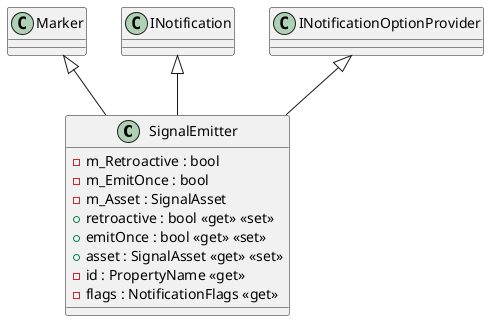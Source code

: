 @startuml
class SignalEmitter {
    - m_Retroactive : bool
    - m_EmitOnce : bool
    - m_Asset : SignalAsset
    + retroactive : bool <<get>> <<set>>
    + emitOnce : bool <<get>> <<set>>
    + asset : SignalAsset <<get>> <<set>>
    - id : PropertyName <<get>>
    - flags : NotificationFlags <<get>>
}
Marker <|-- SignalEmitter
INotification <|-- SignalEmitter
INotificationOptionProvider <|-- SignalEmitter
@enduml
